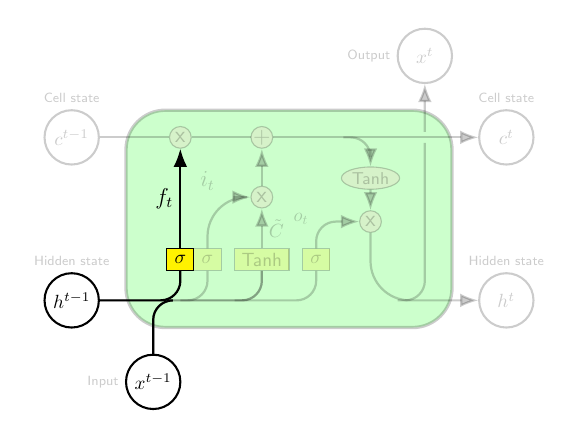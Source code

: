 % used to avoid putting the same thing several times...
% Command \empt{var1}{var2}
    \begin{tikzpicture}[
    % GLOBAL CFG
    font=\sf \scriptsize,
    >=LaTeX,
    scale = 0.69,
    every node/.style={scale=0.69},
    % Styles
    cell/.style={% For the main box
        rectangle, 
        rounded corners=5mm, 
        draw,
        very thick,
        },
    operator/.style={%For operators like +  and  x
        circle,
        draw,
        inner sep=-0.5pt,
        minimum height =.4cm,
        },
    function/.style={%For functions
        ellipse,
        draw,
        inner sep=1pt
        },
    ct/.style={% For external inputs and outputs
        circle,
        draw,
        line width = .75pt,
        minimum width=1cm,
        inner sep=1pt,
        },
    gt/.style={% For internal inputs
        rectangle,
        draw,
        minimum width=5mm,
        minimum height=4mm,
        inner sep=1pt
        },
    mylabel/.style={% something new that I have learned
        font=\scriptsize\sffamily ,
        opacity = 0.2]
        },
    ArrowC1/.style={% Arrows with rounded corners
        rounded corners=.25cm,
        thick,
        },
    ArrowC2/.style={% Arrows with big rounded corners
        rounded corners=.5cm,
        thick,
        },
    ]

%Start drawing the thing...    
    % Draw the cell: 
    \node [cell, minimum height =4cm, minimum width=6cm, fill = green
    , opacity=0.2] at (0,0){} ;

    % Draw inputs named ibox#
    \node [gt, fill = yellow, opacity = 1.] (ibox1) at (-2,-0.75) {\normalsize $\sigma$}; % first sigma
    \node [gt, fill = yellow, opacity = 0.2] (ibox2) at (-1.5,-0.75) {\normalsize $\sigma$}; % second sigma
    \node [gt, minimum width=1cm, fill = yellow, opacity = 0.2] (ibox3) at (-0.5,-0.75) {\normalsize Tanh}; % 
    \node [gt, fill = yellow, opacity = 0.2] (ibox4) at (0.5,-0.75) {\normalsize $\sigma$};

    % Draw opérators   named mux# , add# and func# 
    % $\times$ istenfor x?
    \node [operator, fill = pink, opacity = 0.2] (mux1) at (-2,1.5) {\large x}; % cell state x
    \node [operator, fill = pink, opacity = 0.2] (add1) at (-0.5,1.5) {\large +}; % cell state +
    \node [operator, fill = pink, opacity = 0.2] (mux2) at (-0.5,0.4) {\large x}; %  (-0.5,0)
    \node [operator, fill = pink, opacity = 0.2] (mux3) at (1.5,-0.05) {\large x};
    \node [function, fill = pink, opacity = 0.2] (func1) at (1.5,0.75) {\small Tanh};

    % Draw External inputs? named as basis c,h,x
    %\node[ct, label={[mylabel]Cell state}] (c) at (-4,1.5) {\empt{c}{t-1}};
    %\node[ct, label={[mylabel]Hidden state}, fill = purple, opacity =0.3] (h) at (-4,-1.5) {\empt{h}{t-1}};
    %\node[ct, label={[mylabel]left:Input}, fill = blue, opacity =0.3] (x) at (-2.5,-3) {\empt{x}{t}};
    
    % Removed labels , fill = purple, opacity =0.3
    \node[ct, label={[mylabel]Cell state}, opacity = 0.2] (c) at (-4,1.5) {\normalsize $c^{t-1}$};
    \node[ct, label={[mylabel]Hidden state}, opacity = 1.] (h) at (-4,-1.5) {\normalsize $h^{t-1}$};
    \node[ct, label={[mylabel]left:Input}, opacity = 1.0] (x) at (-2.5,-3) {\normalsize $x^{t-1}$};

    % Draw External outputs? named as basis c2,h2,x2
    \node[ct, label={[mylabel]Cell state}, opacity = 0.2] (c2) at (4,1.5) {\normalsize $c^{t}$};
    \node[ct, label={[mylabel]Hidden state}, opacity = 0.2] (h2) at (4,-1.5) {\normalsize $h^{t}$};
    \node[ct, label={[mylabel]left:Output}, opacity = 0.2] (x2) at (2.5,3) {\normalsize $x^{t}$};
    
    % Start connecting all.
    
    % Intersections and displacements are used. 
    % Drawing arrows    
    \draw [->, ArrowC1, opacity = 0.2] (c) -- (mux1) -- (add1) -- (c2);

    % Inputs
    \draw [ArrowC1, opacity = 0.2] (h) -| (ibox4) ;
    \draw [ArrowC1] (h) -| (ibox1)  ; % to sigmoid
    \draw [ArrowC1, opacity = 1.0] (x -| h2)++(-6.2, 1.5) -| (x); % input to first sigmoid

    \draw [ArrowC1, opacity = 0.2] (h -| ibox2)++(-0.5,0) -| (ibox2); % to second sigmoid
    \draw [ArrowC1, opacity = 0.2] (h -| ibox3)++(-0.5,0) -| (ibox3); % to tanh
    \draw [ArrowC1, opacity = 0.2] (x) -- (x |- h)-| (ibox3); % inout to tanh
    

    % Internal - possibility , rotate = 90
    \draw [->, ArrowC2, opacity = 1.] (ibox1) -- (mux1) node[midway, left] {\large $f_t$};
    \draw [->, ArrowC2, opacity = 0.2] (ibox2) |- (mux2) node[midway, above] {\large $i_t$};
    \draw [->, ArrowC2, opacity = 0.2] (ibox3) -- (mux2) node[midway, right] {\normalsize $\Tilde{C}$};
    \draw [->, ArrowC1, opacity = 0.2] (ibox4) |- (mux3);
    \draw [->, ArrowC2, opacity = 0.2] (mux2) -- (add1);
    \draw [->, ArrowC1, opacity = 0.2] (add1 -| func1)++(-0.5,0) -| (func1); % node[midway, above] {d};
    \draw [->, ArrowC2, opacity = 0.2] (func1) -- (mux3) ;

    %Outputs
    \draw [->, ArrowC2, opacity=0.2] (mux3) |- (h2) ;
    \draw (c2 -| x2) ++(0,-0.1) coordinate (i1) node[midway, right, opacity=0.2] {\Large $o_t$};
    \draw [-, ArrowC1, opacity=0.2] (h2 -| x2)++(-0.5,0) -| (i1);
    \draw [->, ArrowC2, opacity=0.2] (i1)++(0,0.2) -- (x2) ;
    %\node [cell, minimum height =4cm, minimum width=6cm, fill = pink, opacity=.8] at (0,0){\Large A} ;
    %\node [cell, minimum height =4cm, minimum width=6cm, fill = green
    %, opacity=0.2] at (0,0){} ;
\end{tikzpicture}